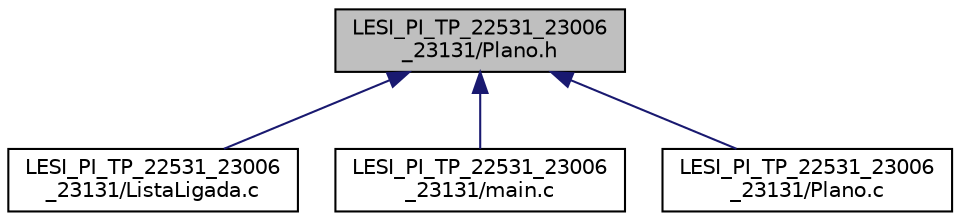 digraph "LESI_PI_TP_22531_23006_23131/Plano.h"
{
 // LATEX_PDF_SIZE
  edge [fontname="Helvetica",fontsize="10",labelfontname="Helvetica",labelfontsize="10"];
  node [fontname="Helvetica",fontsize="10",shape=record];
  Node1 [label="LESI_PI_TP_22531_23006\l_23131/Plano.h",height=0.2,width=0.4,color="black", fillcolor="grey75", style="filled", fontcolor="black",tooltip=" "];
  Node1 -> Node2 [dir="back",color="midnightblue",fontsize="10",style="solid"];
  Node2 [label="LESI_PI_TP_22531_23006\l_23131/ListaLigada.c",height=0.2,width=0.4,color="black", fillcolor="white", style="filled",URL="$ListaLigada_8c.html",tooltip=" "];
  Node1 -> Node3 [dir="back",color="midnightblue",fontsize="10",style="solid"];
  Node3 [label="LESI_PI_TP_22531_23006\l_23131/main.c",height=0.2,width=0.4,color="black", fillcolor="white", style="filled",URL="$main_8c.html",tooltip=" "];
  Node1 -> Node4 [dir="back",color="midnightblue",fontsize="10",style="solid"];
  Node4 [label="LESI_PI_TP_22531_23006\l_23131/Plano.c",height=0.2,width=0.4,color="black", fillcolor="white", style="filled",URL="$Plano_8c.html",tooltip=" "];
}
